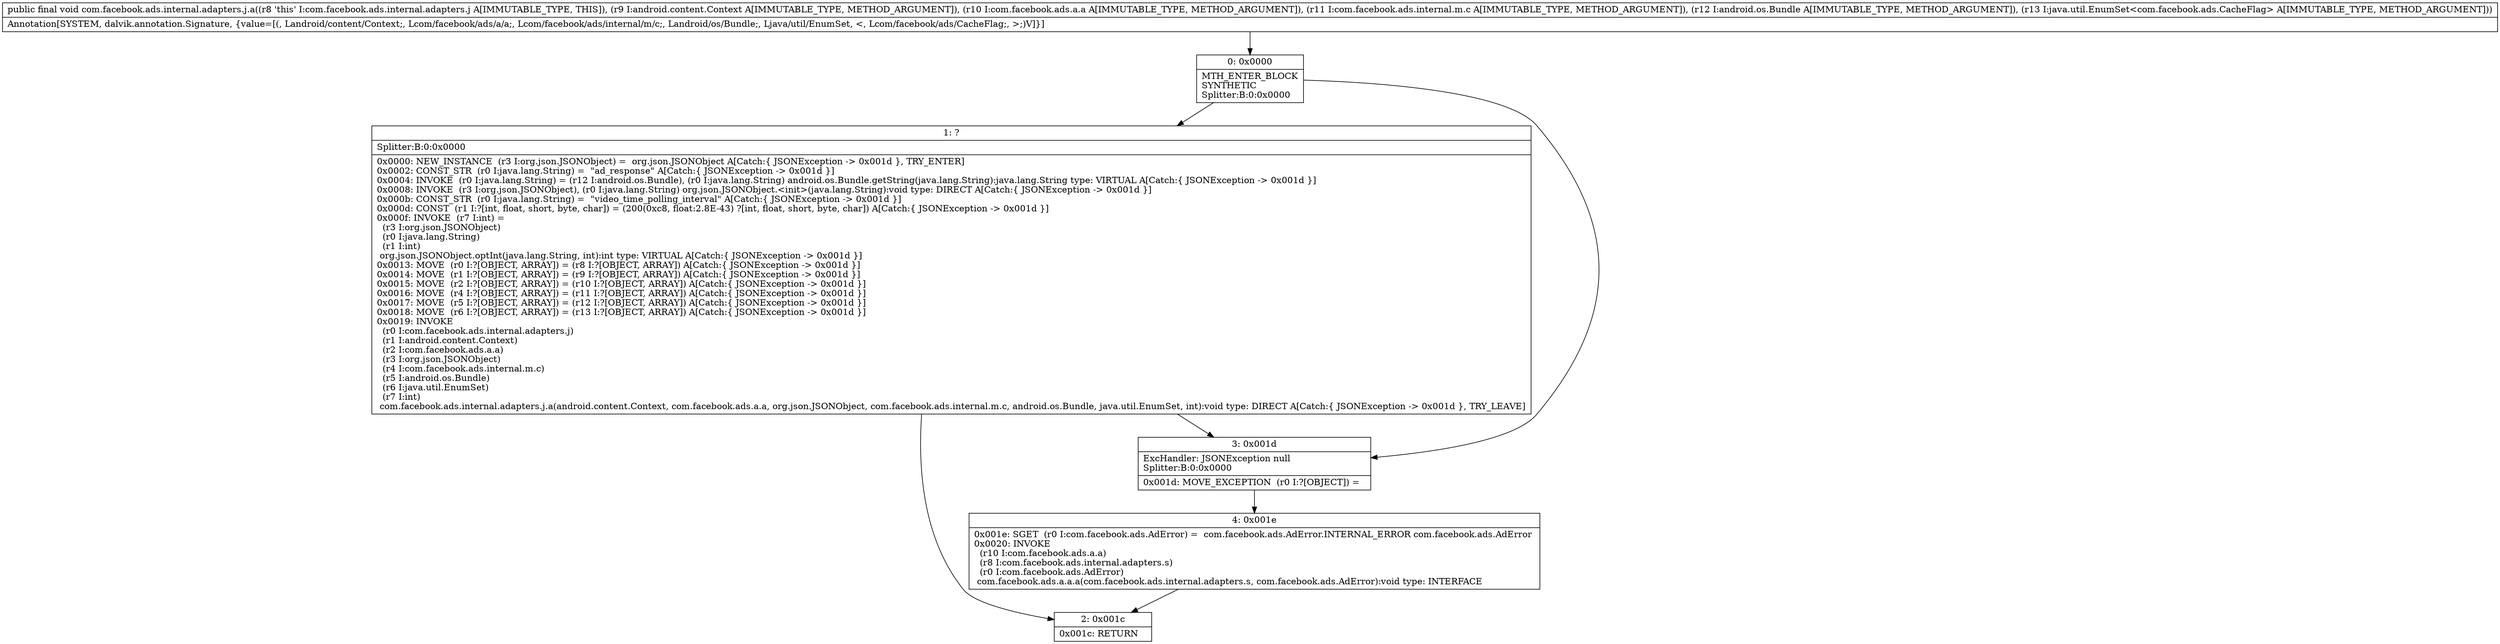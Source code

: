 digraph "CFG forcom.facebook.ads.internal.adapters.j.a(Landroid\/content\/Context;Lcom\/facebook\/ads\/a\/a;Lcom\/facebook\/ads\/internal\/m\/c;Landroid\/os\/Bundle;Ljava\/util\/EnumSet;)V" {
Node_0 [shape=record,label="{0\:\ 0x0000|MTH_ENTER_BLOCK\lSYNTHETIC\lSplitter:B:0:0x0000\l}"];
Node_1 [shape=record,label="{1\:\ ?|Splitter:B:0:0x0000\l|0x0000: NEW_INSTANCE  (r3 I:org.json.JSONObject) =  org.json.JSONObject A[Catch:\{ JSONException \-\> 0x001d \}, TRY_ENTER]\l0x0002: CONST_STR  (r0 I:java.lang.String) =  \"ad_response\" A[Catch:\{ JSONException \-\> 0x001d \}]\l0x0004: INVOKE  (r0 I:java.lang.String) = (r12 I:android.os.Bundle), (r0 I:java.lang.String) android.os.Bundle.getString(java.lang.String):java.lang.String type: VIRTUAL A[Catch:\{ JSONException \-\> 0x001d \}]\l0x0008: INVOKE  (r3 I:org.json.JSONObject), (r0 I:java.lang.String) org.json.JSONObject.\<init\>(java.lang.String):void type: DIRECT A[Catch:\{ JSONException \-\> 0x001d \}]\l0x000b: CONST_STR  (r0 I:java.lang.String) =  \"video_time_polling_interval\" A[Catch:\{ JSONException \-\> 0x001d \}]\l0x000d: CONST  (r1 I:?[int, float, short, byte, char]) = (200(0xc8, float:2.8E\-43) ?[int, float, short, byte, char]) A[Catch:\{ JSONException \-\> 0x001d \}]\l0x000f: INVOKE  (r7 I:int) = \l  (r3 I:org.json.JSONObject)\l  (r0 I:java.lang.String)\l  (r1 I:int)\l org.json.JSONObject.optInt(java.lang.String, int):int type: VIRTUAL A[Catch:\{ JSONException \-\> 0x001d \}]\l0x0013: MOVE  (r0 I:?[OBJECT, ARRAY]) = (r8 I:?[OBJECT, ARRAY]) A[Catch:\{ JSONException \-\> 0x001d \}]\l0x0014: MOVE  (r1 I:?[OBJECT, ARRAY]) = (r9 I:?[OBJECT, ARRAY]) A[Catch:\{ JSONException \-\> 0x001d \}]\l0x0015: MOVE  (r2 I:?[OBJECT, ARRAY]) = (r10 I:?[OBJECT, ARRAY]) A[Catch:\{ JSONException \-\> 0x001d \}]\l0x0016: MOVE  (r4 I:?[OBJECT, ARRAY]) = (r11 I:?[OBJECT, ARRAY]) A[Catch:\{ JSONException \-\> 0x001d \}]\l0x0017: MOVE  (r5 I:?[OBJECT, ARRAY]) = (r12 I:?[OBJECT, ARRAY]) A[Catch:\{ JSONException \-\> 0x001d \}]\l0x0018: MOVE  (r6 I:?[OBJECT, ARRAY]) = (r13 I:?[OBJECT, ARRAY]) A[Catch:\{ JSONException \-\> 0x001d \}]\l0x0019: INVOKE  \l  (r0 I:com.facebook.ads.internal.adapters.j)\l  (r1 I:android.content.Context)\l  (r2 I:com.facebook.ads.a.a)\l  (r3 I:org.json.JSONObject)\l  (r4 I:com.facebook.ads.internal.m.c)\l  (r5 I:android.os.Bundle)\l  (r6 I:java.util.EnumSet)\l  (r7 I:int)\l com.facebook.ads.internal.adapters.j.a(android.content.Context, com.facebook.ads.a.a, org.json.JSONObject, com.facebook.ads.internal.m.c, android.os.Bundle, java.util.EnumSet, int):void type: DIRECT A[Catch:\{ JSONException \-\> 0x001d \}, TRY_LEAVE]\l}"];
Node_2 [shape=record,label="{2\:\ 0x001c|0x001c: RETURN   \l}"];
Node_3 [shape=record,label="{3\:\ 0x001d|ExcHandler: JSONException null\lSplitter:B:0:0x0000\l|0x001d: MOVE_EXCEPTION  (r0 I:?[OBJECT]) =  \l}"];
Node_4 [shape=record,label="{4\:\ 0x001e|0x001e: SGET  (r0 I:com.facebook.ads.AdError) =  com.facebook.ads.AdError.INTERNAL_ERROR com.facebook.ads.AdError \l0x0020: INVOKE  \l  (r10 I:com.facebook.ads.a.a)\l  (r8 I:com.facebook.ads.internal.adapters.s)\l  (r0 I:com.facebook.ads.AdError)\l com.facebook.ads.a.a.a(com.facebook.ads.internal.adapters.s, com.facebook.ads.AdError):void type: INTERFACE \l}"];
MethodNode[shape=record,label="{public final void com.facebook.ads.internal.adapters.j.a((r8 'this' I:com.facebook.ads.internal.adapters.j A[IMMUTABLE_TYPE, THIS]), (r9 I:android.content.Context A[IMMUTABLE_TYPE, METHOD_ARGUMENT]), (r10 I:com.facebook.ads.a.a A[IMMUTABLE_TYPE, METHOD_ARGUMENT]), (r11 I:com.facebook.ads.internal.m.c A[IMMUTABLE_TYPE, METHOD_ARGUMENT]), (r12 I:android.os.Bundle A[IMMUTABLE_TYPE, METHOD_ARGUMENT]), (r13 I:java.util.EnumSet\<com.facebook.ads.CacheFlag\> A[IMMUTABLE_TYPE, METHOD_ARGUMENT]))  | Annotation[SYSTEM, dalvik.annotation.Signature, \{value=[(, Landroid\/content\/Context;, Lcom\/facebook\/ads\/a\/a;, Lcom\/facebook\/ads\/internal\/m\/c;, Landroid\/os\/Bundle;, Ljava\/util\/EnumSet, \<, Lcom\/facebook\/ads\/CacheFlag;, \>;)V]\}]\l}"];
MethodNode -> Node_0;
Node_0 -> Node_1;
Node_0 -> Node_3;
Node_1 -> Node_2;
Node_1 -> Node_3;
Node_3 -> Node_4;
Node_4 -> Node_2;
}

